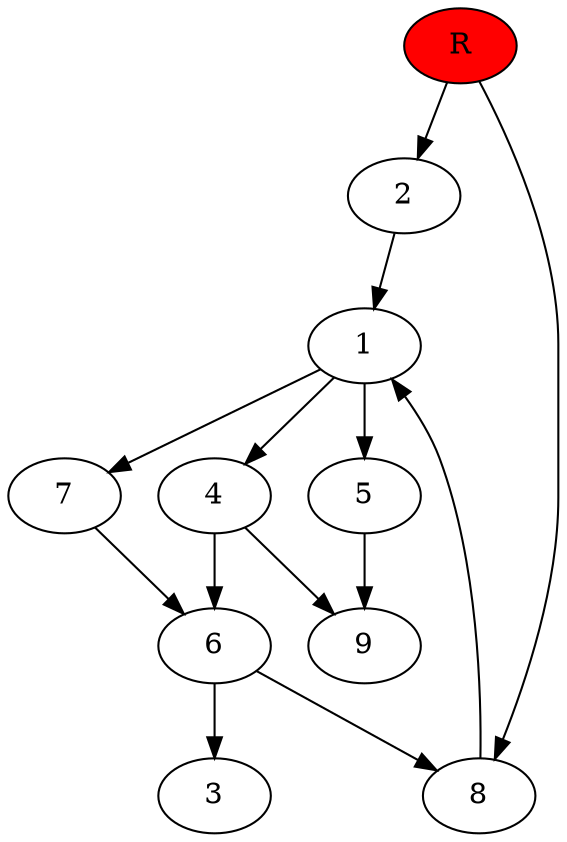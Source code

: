 digraph prb10393 {
	1
	2
	3
	4
	5
	6
	7
	8
	R [fillcolor="#ff0000" style=filled]
	1 -> 4
	1 -> 5
	1 -> 7
	2 -> 1
	4 -> 6
	4 -> 9
	5 -> 9
	6 -> 3
	6 -> 8
	7 -> 6
	8 -> 1
	R -> 2
	R -> 8
}
